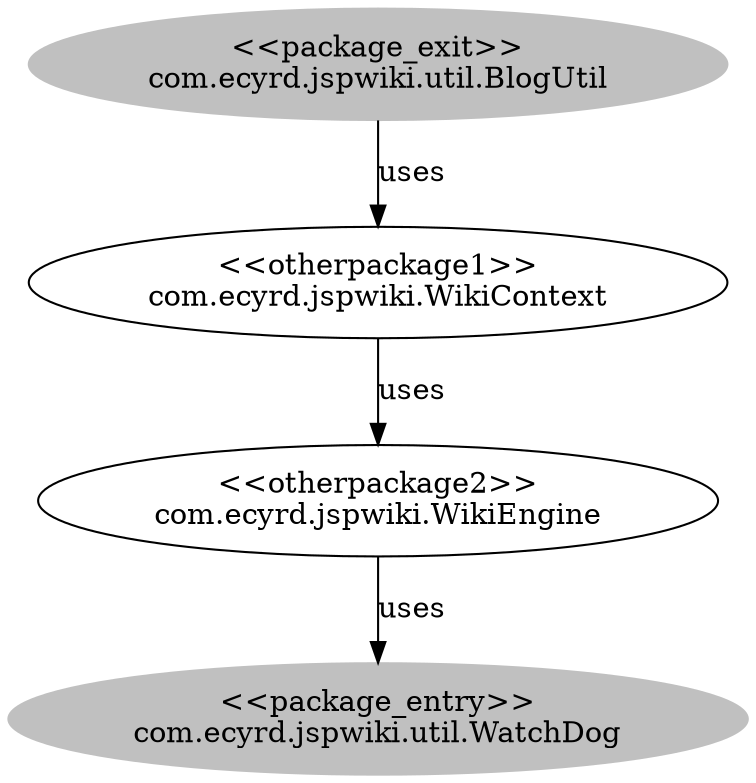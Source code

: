 digraph cd {
	com_ecyrd_jspwiki_util_BlogUtil [label="<<package_exit>>
com.ecyrd.jspwiki.util.BlogUtil",style=filled,color="grey"];
	com_ecyrd_jspwiki_util_WatchDog [label="<<package_entry>>
com.ecyrd.jspwiki.util.WatchDog",style=filled,color="grey"];
	com_ecyrd_jspwiki_WikiContext [label="<<otherpackage1>>
com.ecyrd.jspwiki.WikiContext"];
	com_ecyrd_jspwiki_WikiEngine [label="<<otherpackage2>>
com.ecyrd.jspwiki.WikiEngine"];
	com_ecyrd_jspwiki_util_BlogUtil -> com_ecyrd_jspwiki_WikiContext [label=uses];
	com_ecyrd_jspwiki_WikiEngine -> com_ecyrd_jspwiki_util_WatchDog [label=uses];
	com_ecyrd_jspwiki_WikiContext -> com_ecyrd_jspwiki_WikiEngine [label=uses];
}
